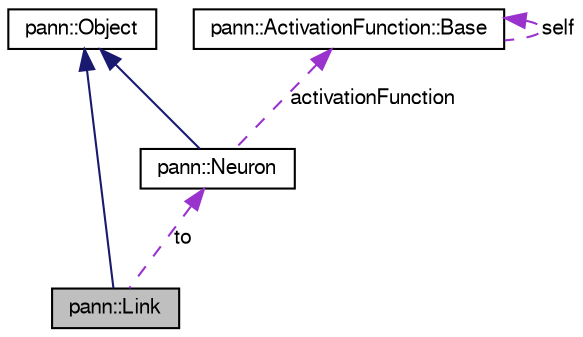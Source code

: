 digraph G
{
  bgcolor="transparent";
  edge [fontname="FreeSans",fontsize=10,labelfontname="FreeSans",labelfontsize=10];
  node [fontname="FreeSans",fontsize=10,shape=record];
  Node1 [label="pann::Link",height=0.2,width=0.4,color="black", fillcolor="grey75", style="filled" fontcolor="black"];
  Node2 -> Node1 [dir=back,color="midnightblue",fontsize=10,style="solid",fontname="FreeSans"];
  Node2 [label="pann::Object",height=0.2,width=0.4,color="black",URL="$classpann_1_1Object.html"];
  Node3 -> Node1 [dir=back,color="darkorchid3",fontsize=10,style="dashed",label="to",fontname="FreeSans"];
  Node3 [label="pann::Neuron",height=0.2,width=0.4,color="black",URL="$classpann_1_1Neuron.html"];
  Node2 -> Node3 [dir=back,color="midnightblue",fontsize=10,style="solid",fontname="FreeSans"];
  Node4 -> Node3 [dir=back,color="darkorchid3",fontsize=10,style="dashed",label="activationFunction",fontname="FreeSans"];
  Node4 [label="pann::ActivationFunction::Base",height=0.2,width=0.4,color="black",URL="$classpann_1_1ActivationFunction_1_1Base.html"];
  Node4 -> Node4 [dir=back,color="darkorchid3",fontsize=10,style="dashed",label="self",fontname="FreeSans"];
}
